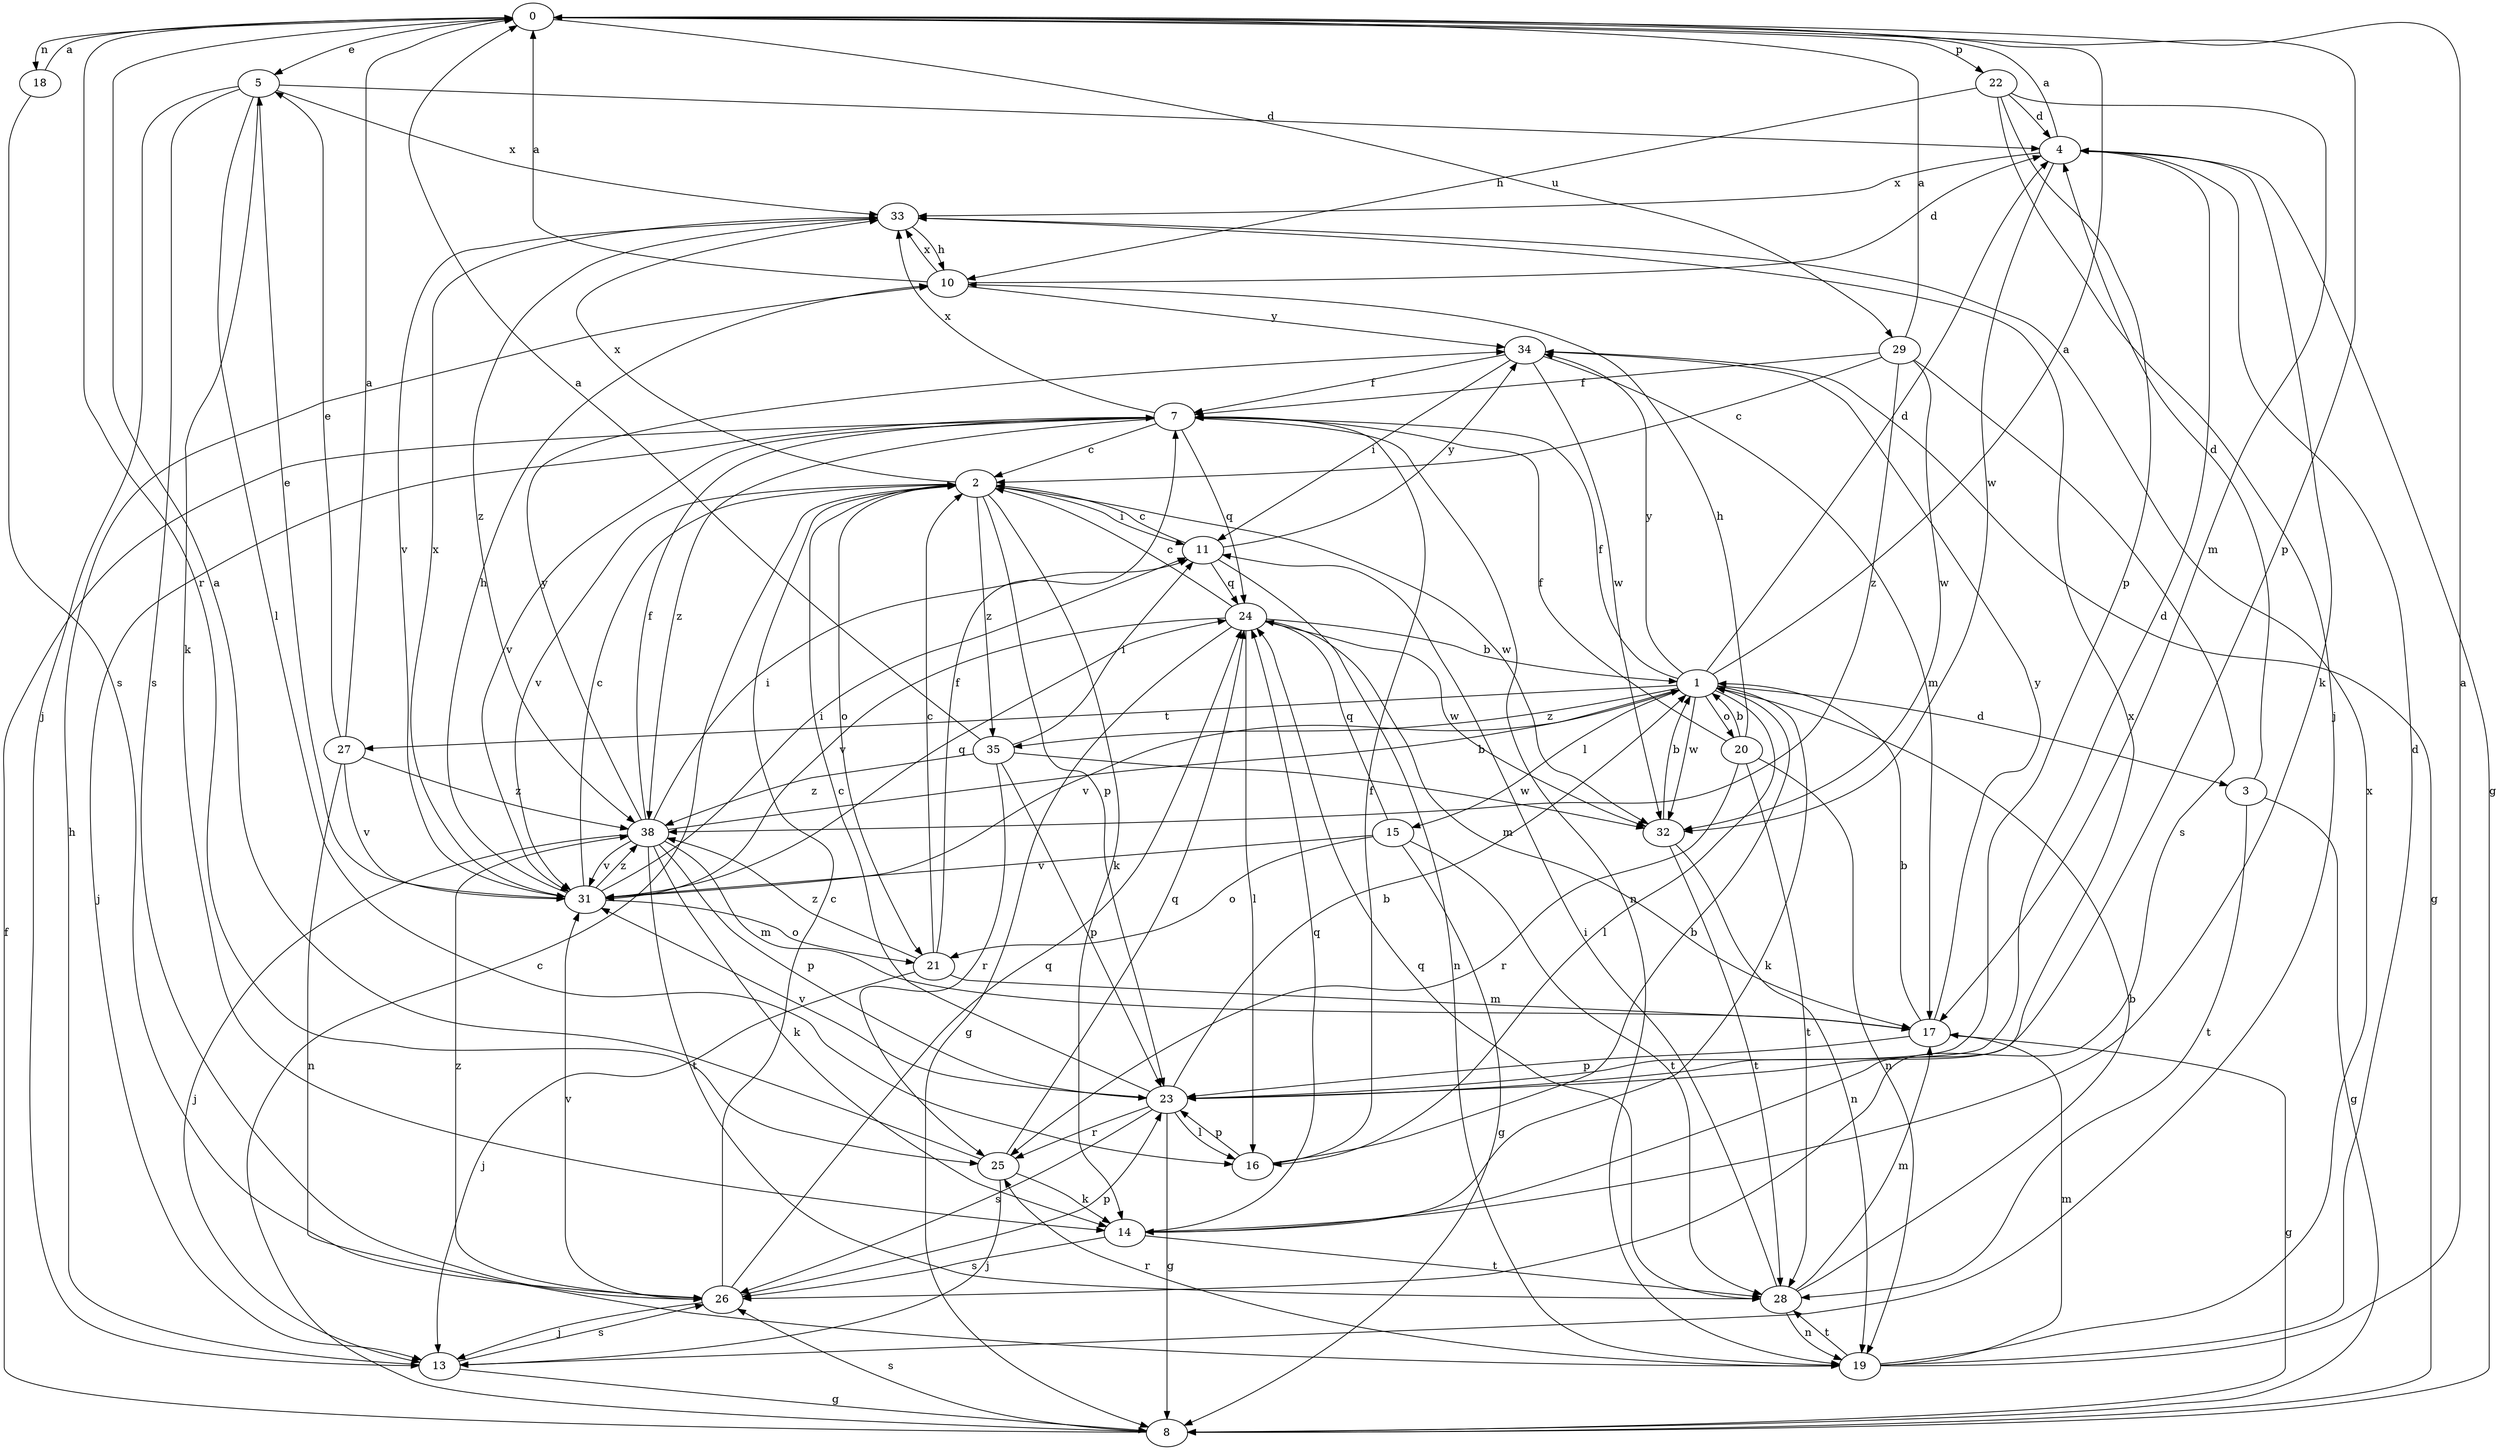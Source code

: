 strict digraph  {
0;
1;
2;
3;
4;
5;
7;
8;
10;
11;
13;
14;
15;
16;
17;
18;
19;
20;
21;
22;
23;
24;
25;
26;
27;
28;
29;
31;
32;
33;
34;
35;
38;
0 -> 5  [label=e];
0 -> 18  [label=n];
0 -> 22  [label=p];
0 -> 23  [label=p];
0 -> 25  [label=r];
0 -> 29  [label=u];
1 -> 0  [label=a];
1 -> 3  [label=d];
1 -> 4  [label=d];
1 -> 7  [label=f];
1 -> 14  [label=k];
1 -> 15  [label=l];
1 -> 16  [label=l];
1 -> 20  [label=o];
1 -> 27  [label=t];
1 -> 31  [label=v];
1 -> 32  [label=w];
1 -> 34  [label=y];
1 -> 35  [label=z];
2 -> 11  [label=i];
2 -> 14  [label=k];
2 -> 21  [label=o];
2 -> 23  [label=p];
2 -> 31  [label=v];
2 -> 32  [label=w];
2 -> 33  [label=x];
2 -> 35  [label=z];
3 -> 4  [label=d];
3 -> 8  [label=g];
3 -> 28  [label=t];
4 -> 0  [label=a];
4 -> 8  [label=g];
4 -> 14  [label=k];
4 -> 32  [label=w];
4 -> 33  [label=x];
5 -> 4  [label=d];
5 -> 13  [label=j];
5 -> 14  [label=k];
5 -> 16  [label=l];
5 -> 26  [label=s];
5 -> 33  [label=x];
7 -> 2  [label=c];
7 -> 13  [label=j];
7 -> 19  [label=n];
7 -> 24  [label=q];
7 -> 31  [label=v];
7 -> 33  [label=x];
7 -> 38  [label=z];
8 -> 2  [label=c];
8 -> 7  [label=f];
8 -> 26  [label=s];
10 -> 0  [label=a];
10 -> 4  [label=d];
10 -> 33  [label=x];
10 -> 34  [label=y];
11 -> 2  [label=c];
11 -> 19  [label=n];
11 -> 24  [label=q];
11 -> 34  [label=y];
13 -> 8  [label=g];
13 -> 10  [label=h];
13 -> 26  [label=s];
14 -> 24  [label=q];
14 -> 26  [label=s];
14 -> 28  [label=t];
14 -> 33  [label=x];
15 -> 8  [label=g];
15 -> 21  [label=o];
15 -> 24  [label=q];
15 -> 28  [label=t];
15 -> 31  [label=v];
16 -> 1  [label=b];
16 -> 7  [label=f];
16 -> 23  [label=p];
17 -> 1  [label=b];
17 -> 8  [label=g];
17 -> 23  [label=p];
17 -> 34  [label=y];
18 -> 0  [label=a];
18 -> 26  [label=s];
19 -> 0  [label=a];
19 -> 4  [label=d];
19 -> 17  [label=m];
19 -> 25  [label=r];
19 -> 28  [label=t];
19 -> 33  [label=x];
20 -> 1  [label=b];
20 -> 7  [label=f];
20 -> 10  [label=h];
20 -> 19  [label=n];
20 -> 25  [label=r];
20 -> 28  [label=t];
21 -> 2  [label=c];
21 -> 7  [label=f];
21 -> 13  [label=j];
21 -> 17  [label=m];
21 -> 38  [label=z];
22 -> 4  [label=d];
22 -> 10  [label=h];
22 -> 13  [label=j];
22 -> 17  [label=m];
22 -> 23  [label=p];
23 -> 1  [label=b];
23 -> 2  [label=c];
23 -> 4  [label=d];
23 -> 8  [label=g];
23 -> 16  [label=l];
23 -> 25  [label=r];
23 -> 26  [label=s];
23 -> 31  [label=v];
24 -> 1  [label=b];
24 -> 2  [label=c];
24 -> 8  [label=g];
24 -> 16  [label=l];
24 -> 17  [label=m];
24 -> 31  [label=v];
24 -> 32  [label=w];
25 -> 0  [label=a];
25 -> 13  [label=j];
25 -> 14  [label=k];
25 -> 24  [label=q];
26 -> 2  [label=c];
26 -> 13  [label=j];
26 -> 23  [label=p];
26 -> 24  [label=q];
26 -> 31  [label=v];
26 -> 38  [label=z];
27 -> 0  [label=a];
27 -> 5  [label=e];
27 -> 19  [label=n];
27 -> 31  [label=v];
27 -> 38  [label=z];
28 -> 1  [label=b];
28 -> 11  [label=i];
28 -> 17  [label=m];
28 -> 19  [label=n];
28 -> 24  [label=q];
29 -> 0  [label=a];
29 -> 2  [label=c];
29 -> 7  [label=f];
29 -> 26  [label=s];
29 -> 32  [label=w];
29 -> 38  [label=z];
31 -> 2  [label=c];
31 -> 5  [label=e];
31 -> 10  [label=h];
31 -> 11  [label=i];
31 -> 21  [label=o];
31 -> 24  [label=q];
31 -> 33  [label=x];
31 -> 38  [label=z];
32 -> 1  [label=b];
32 -> 19  [label=n];
32 -> 28  [label=t];
33 -> 10  [label=h];
33 -> 31  [label=v];
33 -> 38  [label=z];
34 -> 7  [label=f];
34 -> 8  [label=g];
34 -> 11  [label=i];
34 -> 17  [label=m];
34 -> 32  [label=w];
35 -> 0  [label=a];
35 -> 11  [label=i];
35 -> 23  [label=p];
35 -> 25  [label=r];
35 -> 32  [label=w];
35 -> 38  [label=z];
38 -> 1  [label=b];
38 -> 7  [label=f];
38 -> 11  [label=i];
38 -> 13  [label=j];
38 -> 14  [label=k];
38 -> 17  [label=m];
38 -> 23  [label=p];
38 -> 28  [label=t];
38 -> 31  [label=v];
38 -> 34  [label=y];
}
